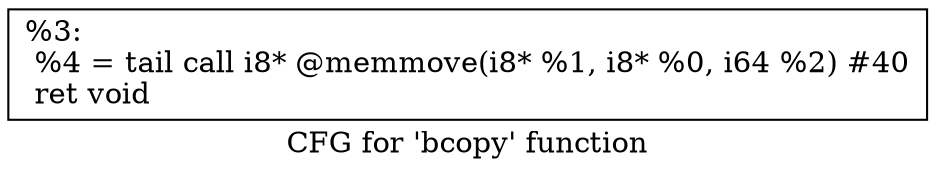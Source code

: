digraph "CFG for 'bcopy' function" {
	label="CFG for 'bcopy' function";

	Node0x2010c40 [shape=record,label="{%3:\l  %4 = tail call i8* @memmove(i8* %1, i8* %0, i64 %2) #40\l  ret void\l}"];
}
